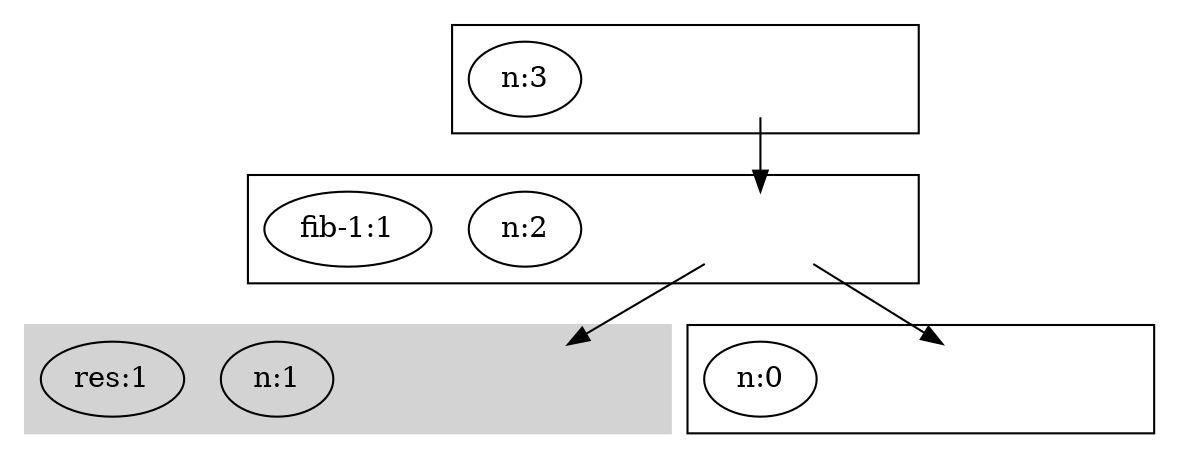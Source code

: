 digraph root {
	graph [compound=true]
	subgraph cluster__3_0 {
		graph [label=""]
		cluster__3_0 [style=invisible]
		"15_n:3" [label="n:3"]
	}
	subgraph cluster__2_1 {
		graph [label=""]
		cluster__2_1 [style=invisible]
		cluster__3_0 -> cluster__2_1
		"16_n:2" [label="n:2"]
		"17_fib-1:1" [label="fib-1:1"]
	}
	subgraph cluster__1_2 {
		graph [color=lightgrey label="" style=filled]
		cluster__1_2 [style=invisible]
		cluster__2_1 -> cluster__1_2
		"18_n:1" [label="n:1"]
		"19_res:1" [label="res:1"]
	}
	subgraph cluster__0_5 {
		graph [label=""]
		cluster__0_5 [style=invisible]
		cluster__2_1 -> cluster__0_5
		"20_n:0" [label="n:0"]
	}
}